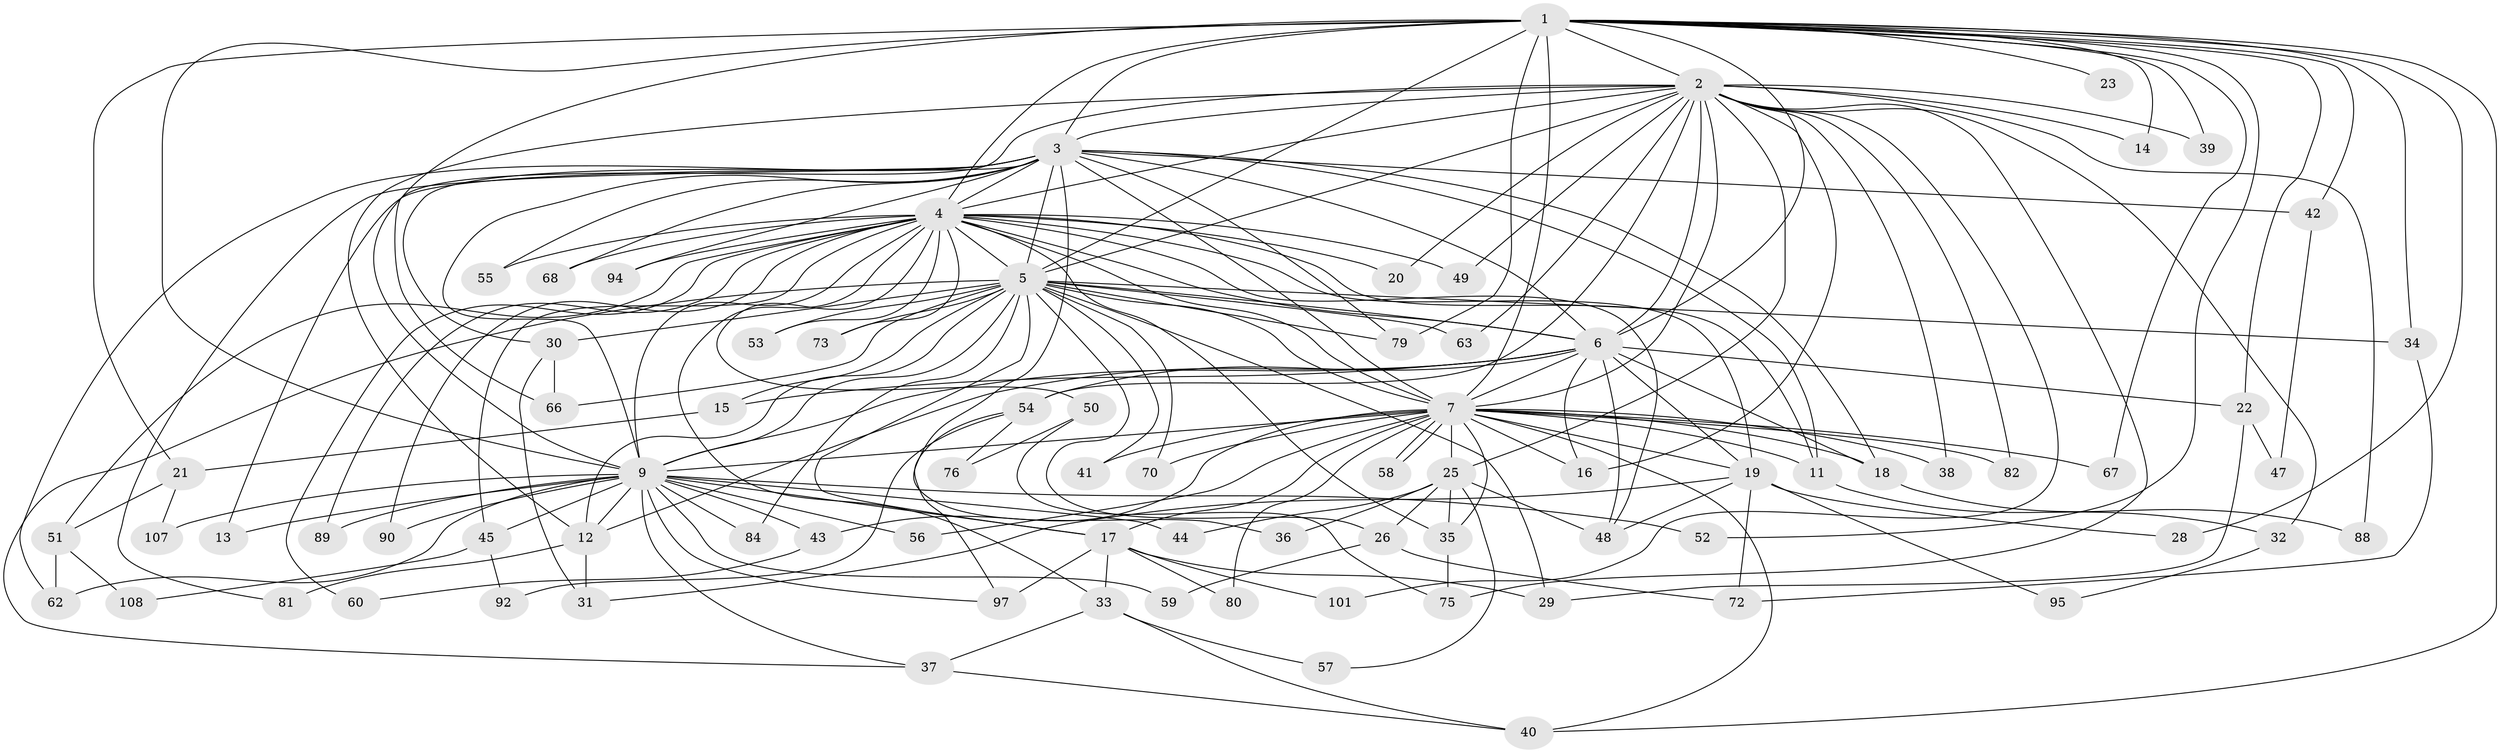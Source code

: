 // original degree distribution, {15: 0.009259259259259259, 24: 0.009259259259259259, 21: 0.009259259259259259, 17: 0.018518518518518517, 26: 0.009259259259259259, 30: 0.009259259259259259, 20: 0.009259259259259259, 25: 0.009259259259259259, 18: 0.009259259259259259, 4: 0.1111111111111111, 6: 0.009259259259259259, 2: 0.5555555555555556, 3: 0.17592592592592593, 7: 0.018518518518518517, 9: 0.009259259259259259, 5: 0.027777777777777776}
// Generated by graph-tools (version 1.1) at 2025/10/02/27/25 16:10:58]
// undirected, 80 vertices, 191 edges
graph export_dot {
graph [start="1"]
  node [color=gray90,style=filled];
  1 [super="+10"];
  2 [super="+64"];
  3 [super="+74"];
  4 [super="+8"];
  5 [super="+98"];
  6 [super="+61"];
  7 [super="+100"];
  9 [super="+24"];
  11 [super="+27"];
  12 [super="+87"];
  13;
  14;
  15;
  16 [super="+77"];
  17 [super="+93"];
  18 [super="+85"];
  19 [super="+78"];
  20;
  21;
  22;
  23;
  25 [super="+103"];
  26;
  28;
  29 [super="+69"];
  30;
  31 [super="+71"];
  32;
  33 [super="+104"];
  34;
  35 [super="+46"];
  36;
  37 [super="+91"];
  38;
  39;
  40 [super="+96"];
  41;
  42;
  43;
  44;
  45;
  47;
  48 [super="+83"];
  49;
  50 [super="+99"];
  51;
  52;
  53;
  54;
  55;
  56;
  57;
  58;
  59;
  60;
  62 [super="+65"];
  63;
  66 [super="+102"];
  67;
  68;
  70;
  72 [super="+86"];
  73;
  75;
  76;
  79 [super="+106"];
  80;
  81;
  82;
  84;
  88;
  89;
  90;
  92;
  94;
  95;
  97 [super="+105"];
  101;
  107;
  108;
  1 -- 2 [weight=2];
  1 -- 3 [weight=2];
  1 -- 4 [weight=4];
  1 -- 5 [weight=2];
  1 -- 6 [weight=2];
  1 -- 7 [weight=2];
  1 -- 9 [weight=3];
  1 -- 14;
  1 -- 21;
  1 -- 23 [weight=2];
  1 -- 28;
  1 -- 42;
  1 -- 67;
  1 -- 34;
  1 -- 66;
  1 -- 39;
  1 -- 79;
  1 -- 52;
  1 -- 22;
  1 -- 40;
  2 -- 3;
  2 -- 4 [weight=2];
  2 -- 5;
  2 -- 6;
  2 -- 7;
  2 -- 9;
  2 -- 14;
  2 -- 16;
  2 -- 20;
  2 -- 25;
  2 -- 32;
  2 -- 38;
  2 -- 39;
  2 -- 49;
  2 -- 54;
  2 -- 63;
  2 -- 75;
  2 -- 82;
  2 -- 88;
  2 -- 101;
  2 -- 12;
  3 -- 4 [weight=2];
  3 -- 5;
  3 -- 6;
  3 -- 7 [weight=2];
  3 -- 9;
  3 -- 11;
  3 -- 13;
  3 -- 30;
  3 -- 36;
  3 -- 42;
  3 -- 55;
  3 -- 62;
  3 -- 68;
  3 -- 81;
  3 -- 94;
  3 -- 79;
  3 -- 18;
  4 -- 5 [weight=2];
  4 -- 6 [weight=2];
  4 -- 7 [weight=2];
  4 -- 9 [weight=2];
  4 -- 19;
  4 -- 45;
  4 -- 48;
  4 -- 50 [weight=2];
  4 -- 51;
  4 -- 53;
  4 -- 89;
  4 -- 94;
  4 -- 68;
  4 -- 73;
  4 -- 11;
  4 -- 20;
  4 -- 90;
  4 -- 33;
  4 -- 35;
  4 -- 49;
  4 -- 55;
  4 -- 60;
  5 -- 6;
  5 -- 7;
  5 -- 9 [weight=2];
  5 -- 15;
  5 -- 17;
  5 -- 26;
  5 -- 29;
  5 -- 30;
  5 -- 34;
  5 -- 37;
  5 -- 41;
  5 -- 53;
  5 -- 63;
  5 -- 70;
  5 -- 73;
  5 -- 84;
  5 -- 79;
  5 -- 12;
  5 -- 66;
  6 -- 7;
  6 -- 9;
  6 -- 12;
  6 -- 15;
  6 -- 16;
  6 -- 18;
  6 -- 22;
  6 -- 54;
  6 -- 19;
  6 -- 48;
  7 -- 9;
  7 -- 17;
  7 -- 18;
  7 -- 19;
  7 -- 25 [weight=2];
  7 -- 35 [weight=2];
  7 -- 38;
  7 -- 40;
  7 -- 41;
  7 -- 43;
  7 -- 56;
  7 -- 58;
  7 -- 58;
  7 -- 67;
  7 -- 70;
  7 -- 80;
  7 -- 82;
  7 -- 16;
  7 -- 11;
  9 -- 12;
  9 -- 13;
  9 -- 37;
  9 -- 43;
  9 -- 44;
  9 -- 45;
  9 -- 56;
  9 -- 59;
  9 -- 62;
  9 -- 84;
  9 -- 90;
  9 -- 107;
  9 -- 97;
  9 -- 89;
  9 -- 52;
  9 -- 17;
  11 -- 32;
  12 -- 81;
  12 -- 31;
  15 -- 21;
  17 -- 29;
  17 -- 33;
  17 -- 80;
  17 -- 101;
  17 -- 97;
  18 -- 88;
  19 -- 28;
  19 -- 31;
  19 -- 48;
  19 -- 95;
  19 -- 72;
  21 -- 51;
  21 -- 107;
  22 -- 47;
  22 -- 29;
  25 -- 26;
  25 -- 36;
  25 -- 44;
  25 -- 57;
  25 -- 35;
  25 -- 48;
  26 -- 59;
  26 -- 72;
  30 -- 31;
  30 -- 66;
  32 -- 95;
  33 -- 57;
  33 -- 40;
  33 -- 37;
  34 -- 72;
  35 -- 75;
  37 -- 40;
  42 -- 47;
  43 -- 60;
  45 -- 92;
  45 -- 108;
  50 -- 76;
  50 -- 75;
  51 -- 108;
  51 -- 62;
  54 -- 76;
  54 -- 92;
  54 -- 97;
}
